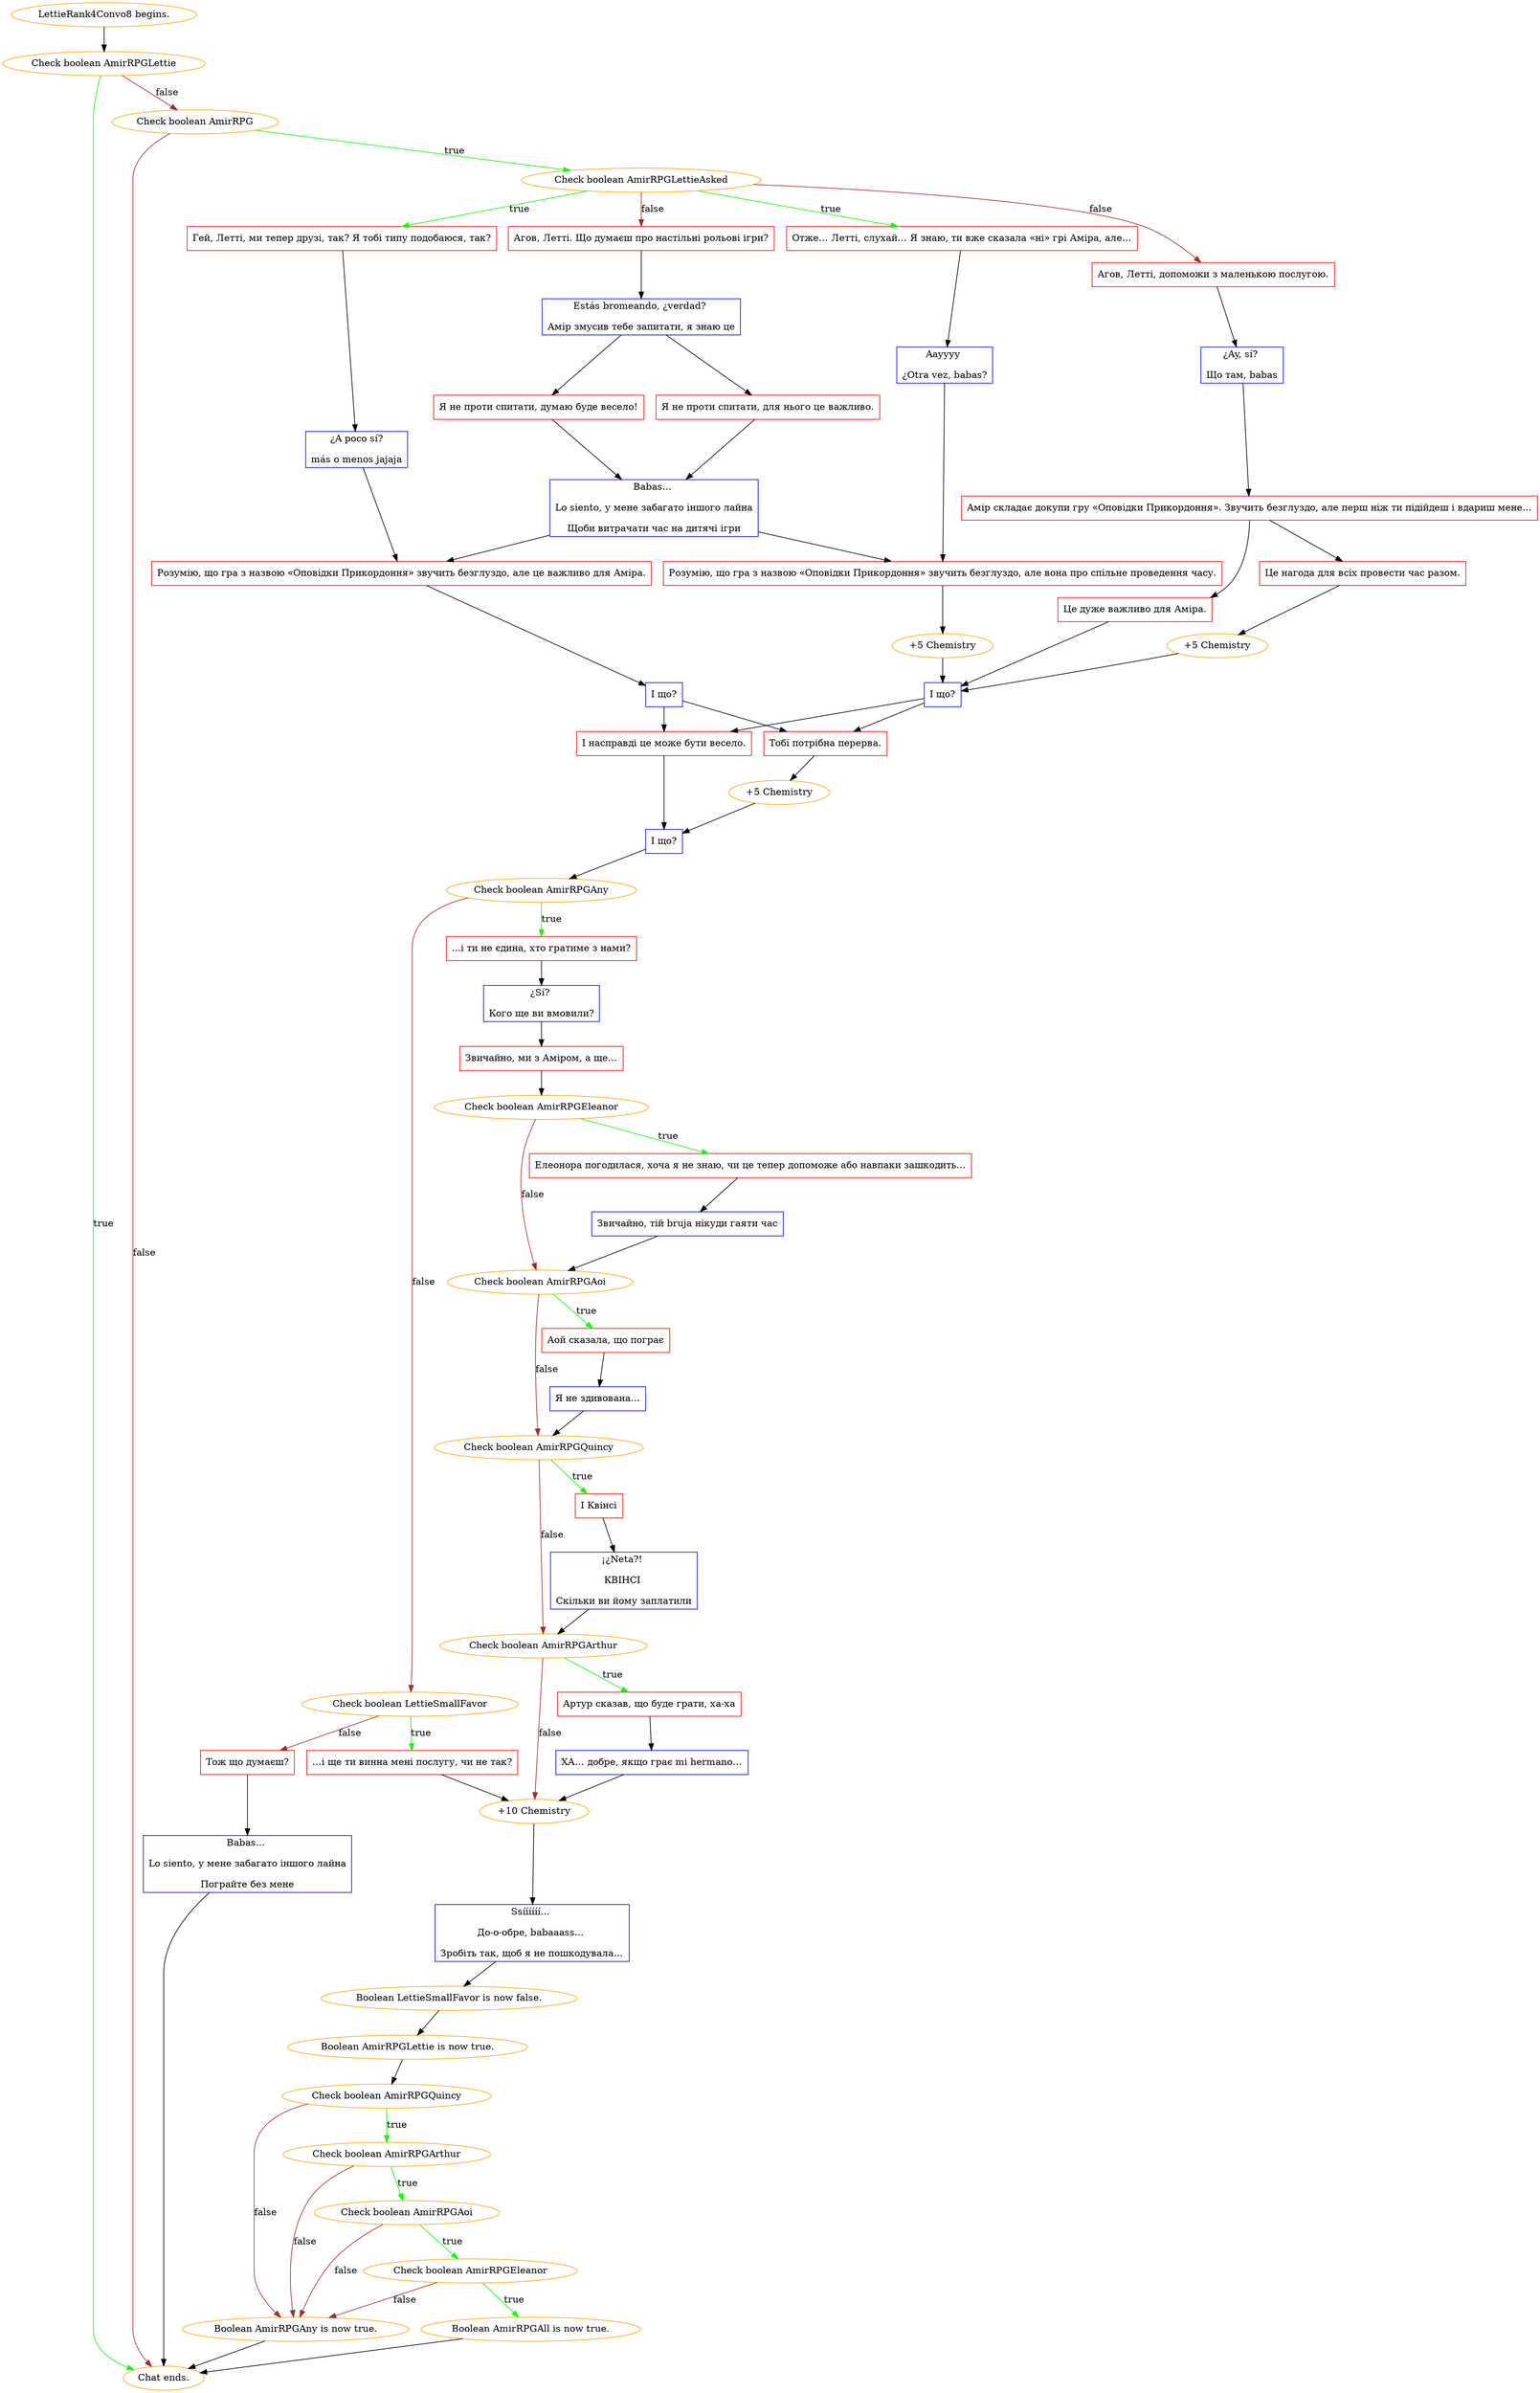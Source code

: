 digraph {
	"LettieRank4Convo8 begins." [color=orange];
		"LettieRank4Convo8 begins." -> j1847364543;
	j1847364543 [label="Check boolean AmirRPGLettie",color=orange];
		j1847364543 -> "Chat ends." [label=true,color=green];
		j1847364543 -> j4221295990 [label=false,color=brown];
	"Chat ends." [color=orange];
	j4221295990 [label="Check boolean AmirRPG",color=orange];
		j4221295990 -> j3900940289 [label=true,color=green];
		j4221295990 -> "Chat ends." [label=false,color=brown];
	j3900940289 [label="Check boolean AmirRPGLettieAsked",color=orange];
		j3900940289 -> j612231173 [label=true,color=green];
		j3900940289 -> j2558583760 [label=true,color=green];
		j3900940289 -> j3632587311 [label=false,color=brown];
		j3900940289 -> j2562330368 [label=false,color=brown];
	j612231173 [label="Отже… Летті, слухай… Я знаю, ти вже сказала «ні» грі Аміра, але…",shape=box,color=red];
		j612231173 -> j956237413;
	j2558583760 [label="Гей, Летті, ми тепер друзі, так? Я тобі типу подобаюся, так?",shape=box,color=red];
		j2558583760 -> j2588197284;
	j3632587311 [label="Агов, Летті. Що думаєш про настільні рольові ігри?",shape=box,color=red];
		j3632587311 -> j2957984456;
	j2562330368 [label="Агов, Летті, допоможи з маленькою послугою.",shape=box,color=red];
		j2562330368 -> j3113224130;
	j956237413 [label="Aayyyy 
¿Otra vez, babas?",shape=box,color=blue];
		j956237413 -> j4097000636;
	j2588197284 [label="¿A poco sí?
más o menos jajaja",shape=box,color=blue];
		j2588197284 -> j2751638500;
	j2957984456 [label="Estás bromeando, ¿verdad? 
Амір змусив тебе запитати, я знаю це",shape=box,color=blue];
		j2957984456 -> j931189691;
		j2957984456 -> j3029981024;
	j3113224130 [label="¿Ay, sí? 
Що там, babas",shape=box,color=blue];
		j3113224130 -> j733339572;
	j4097000636 [label="Розумію, що гра з назвою «Оповідки Прикордоння» звучить безглуздо, але вона про спільне проведення часу.",shape=box,color=red];
		j4097000636 -> j2447198035;
	j2751638500 [label="Розумію, що гра з назвою «Оповідки Прикордоння» звучить безглуздо, але це важливо для Аміра.",shape=box,color=red];
		j2751638500 -> j3062277674;
	j931189691 [label="Я не проти спитати, думаю буде весело!",shape=box,color=red];
		j931189691 -> j1193307337;
	j3029981024 [label="Я не проти спитати, для нього це важливо.",shape=box,color=red];
		j3029981024 -> j1193307337;
	j733339572 [label="Амір складає докупи гру «Оповідки Прикордоння». Звучить безглуздо, але перш ніж ти підійдеш і вдариш мене…",shape=box,color=red];
		j733339572 -> j3894894814;
		j733339572 -> j2110286210;
	j2447198035 [label="+5 Chemistry",color=orange];
		j2447198035 -> j3090349040;
	j3062277674 [label="І що?",shape=box,color=blue];
		j3062277674 -> j1455953401;
		j3062277674 -> j75441718;
	j1193307337 [label="Babas... 
Lo siento, у мене забагато іншого лайна
Щоби витрачати час на дитячі ігри",shape=box,color=blue];
		j1193307337 -> j4097000636;
		j1193307337 -> j2751638500;
	j3894894814 [label="Це нагода для всіх провести час разом.",shape=box,color=red];
		j3894894814 -> j3167791445;
	j2110286210 [label="Це дуже важливо для Аміра.",shape=box,color=red];
		j2110286210 -> j3090349040;
	j3090349040 [label="І що?",shape=box,color=blue];
		j3090349040 -> j75441718;
		j3090349040 -> j1455953401;
	j1455953401 [label="І насправді це може бути весело.",shape=box,color=red];
		j1455953401 -> j1468899467;
	j75441718 [label="Тобі потрібна перерва.",shape=box,color=red];
		j75441718 -> j612599859;
	j3167791445 [label="+5 Chemistry",color=orange];
		j3167791445 -> j3090349040;
	j1468899467 [label="І що?",shape=box,color=blue];
		j1468899467 -> j1306803518;
	j612599859 [label="+5 Chemistry",color=orange];
		j612599859 -> j1468899467;
	j1306803518 [label="Check boolean AmirRPGAny",color=orange];
		j1306803518 -> j3692105992 [label=true,color=green];
		j1306803518 -> j979637190 [label=false,color=brown];
	j3692105992 [label="...і ти не єдина, хто гратиме з нами?",shape=box,color=red];
		j3692105992 -> j7146629;
	j979637190 [label="Check boolean LettieSmallFavor",color=orange];
		j979637190 -> j4181499495 [label=true,color=green];
		j979637190 -> j963894383 [label=false,color=brown];
	j7146629 [label="¿Sí? 
Кого ще ви вмовили?",shape=box,color=blue];
		j7146629 -> j3107244494;
	j4181499495 [label="…і ще ти винна мені послугу, чи не так?",shape=box,color=red];
		j4181499495 -> j370293679;
	j963894383 [label="Тож що думаєш?",shape=box,color=red];
		j963894383 -> j1390426404;
	j3107244494 [label="Звичайно, ми з Аміром, а ще…",shape=box,color=red];
		j3107244494 -> j3426062266;
	j370293679 [label="+10 Chemistry",color=orange];
		j370293679 -> j1611180204;
	j1390426404 [label="Babas... 
Lo siento, у мене забагато іншого лайна
Пограйте без мене",shape=box,color=blue];
		j1390426404 -> "Chat ends.";
	j3426062266 [label="Check boolean AmirRPGEleanor",color=orange];
		j3426062266 -> j1739250180 [label=true,color=green];
		j3426062266 -> j276093388 [label=false,color=brown];
	j1611180204 [label="Ssíííííí... 
До-о-обре, babaaass... 
Зробіть так, щоб я не пошкодувала…",shape=box,color=blue];
		j1611180204 -> j708310595;
	j1739250180 [label="Елеонора погодилася, хоча я не знаю, чи це тепер допоможе або навпаки зашкодить…",shape=box,color=red];
		j1739250180 -> j800836344;
	j276093388 [label="Check boolean AmirRPGAoi",color=orange];
		j276093388 -> j662130238 [label=true,color=green];
		j276093388 -> j3057950938 [label=false,color=brown];
	j708310595 [label="Boolean LettieSmallFavor is now false.",color=orange];
		j708310595 -> j2069131733;
	j800836344 [label="Звичайно, тій bruja нікуди гаяти час",shape=box,color=blue];
		j800836344 -> j276093388;
	j662130238 [label="Аой сказала, що пограє",shape=box,color=red];
		j662130238 -> j2271695345;
	j3057950938 [label="Check boolean AmirRPGQuincy",color=orange];
		j3057950938 -> j2587362179 [label=true,color=green];
		j3057950938 -> j689492531 [label=false,color=brown];
	j2069131733 [label="Boolean AmirRPGLettie is now true.",color=orange];
		j2069131733 -> j4165480782;
	j2271695345 [label="Я не здивована…",shape=box,color=blue];
		j2271695345 -> j3057950938;
	j2587362179 [label="І Квінсі",shape=box,color=red];
		j2587362179 -> j3824530555;
	j689492531 [label="Check boolean AmirRPGArthur",color=orange];
		j689492531 -> j1485341639 [label=true,color=green];
		j689492531 -> j370293679 [label=false,color=brown];
	j4165480782 [label="Check boolean AmirRPGQuincy",color=orange];
		j4165480782 -> j2573261149 [label=true,color=green];
		j4165480782 -> j1992773596 [label=false,color=brown];
	j3824530555 [label="¡¿Neta?! 
КВІНСІ 
Скільки ви йому заплатили",shape=box,color=blue];
		j3824530555 -> j689492531;
	j1485341639 [label="Артур сказав, що буде грати, ха-ха",shape=box,color=red];
		j1485341639 -> j4015833932;
	j2573261149 [label="Check boolean AmirRPGArthur",color=orange];
		j2573261149 -> j2494139801 [label=true,color=green];
		j2573261149 -> j1992773596 [label=false,color=brown];
	j1992773596 [label="Boolean AmirRPGAny is now true.",color=orange];
		j1992773596 -> "Chat ends.";
	j4015833932 [label="ХА… добре, якщо грає mi hermano…",shape=box,color=blue];
		j4015833932 -> j370293679;
	j2494139801 [label="Check boolean AmirRPGAoi",color=orange];
		j2494139801 -> j3993582263 [label=true,color=green];
		j2494139801 -> j1992773596 [label=false,color=brown];
	j3993582263 [label="Check boolean AmirRPGEleanor",color=orange];
		j3993582263 -> j2677000302 [label=true,color=green];
		j3993582263 -> j1992773596 [label=false,color=brown];
	j2677000302 [label="Boolean AmirRPGAll is now true.",color=orange];
		j2677000302 -> "Chat ends.";
}